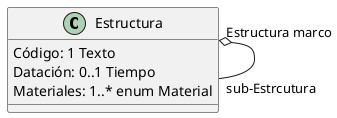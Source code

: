 @startuml

class Estructura{
Código: 1 Texto
Datación: 0..1 Tiempo
Materiales: 1..* enum Material

}

Estructura o-- Estructura :  "Estructura marco" "sub-Estrcutura"
@enduml